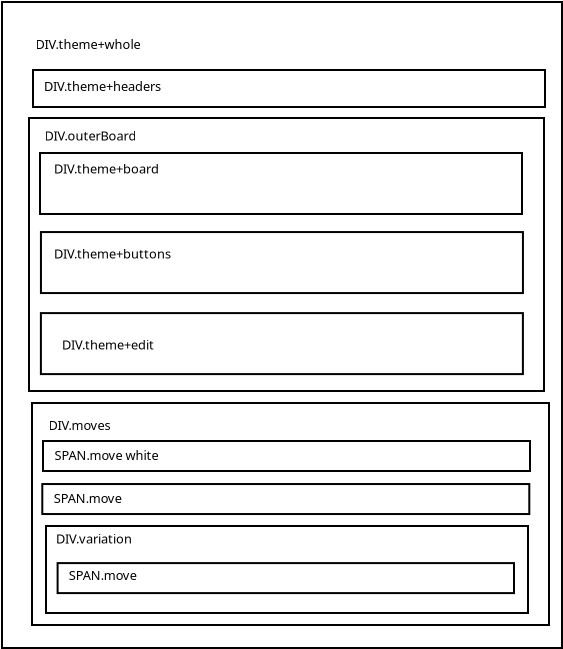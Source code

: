 <?xml version="1.0" encoding="UTF-8"?>
<dia:diagram xmlns:dia="http://www.lysator.liu.se/~alla/dia/">
  <dia:layer name="Hintergrund" visible="true" active="true">
    <dia:object type="Standard - Box" version="0" id="O0">
      <dia:attribute name="obj_pos">
        <dia:point val="1.75,1.8"/>
      </dia:attribute>
      <dia:attribute name="obj_bb">
        <dia:rectangle val="1.7,1.75;29.8,34.15"/>
      </dia:attribute>
      <dia:attribute name="elem_corner">
        <dia:point val="1.75,1.8"/>
      </dia:attribute>
      <dia:attribute name="elem_width">
        <dia:real val="28.0"/>
      </dia:attribute>
      <dia:attribute name="elem_height">
        <dia:real val="32.3"/>
      </dia:attribute>
      <dia:attribute name="border_width">
        <dia:real val="0.1"/>
      </dia:attribute>
      <dia:attribute name="show_background">
        <dia:boolean val="true"/>
      </dia:attribute>
    </dia:object>
    <dia:object type="Standard - Text" version="1" id="O1">
      <dia:attribute name="obj_pos">
        <dia:point val="3.425,4.15"/>
      </dia:attribute>
      <dia:attribute name="obj_bb">
        <dia:rectangle val="3.425,3.555;9.245,4.3"/>
      </dia:attribute>
      <dia:attribute name="text">
        <dia:composite type="text">
          <dia:attribute name="string">
            <dia:string>#DIV.theme+whole#</dia:string>
          </dia:attribute>
          <dia:attribute name="font">
            <dia:font family="sans" style="0" name="Helvetica"/>
          </dia:attribute>
          <dia:attribute name="height">
            <dia:real val="0.8"/>
          </dia:attribute>
          <dia:attribute name="pos">
            <dia:point val="3.425,4.15"/>
          </dia:attribute>
          <dia:attribute name="color">
            <dia:color val="#000000"/>
          </dia:attribute>
          <dia:attribute name="alignment">
            <dia:enum val="0"/>
          </dia:attribute>
        </dia:composite>
      </dia:attribute>
      <dia:attribute name="valign">
        <dia:enum val="3"/>
      </dia:attribute>
    </dia:object>
    <dia:object type="Standard - Box" version="0" id="O2">
      <dia:attribute name="obj_pos">
        <dia:point val="3.3,5.2"/>
      </dia:attribute>
      <dia:attribute name="obj_bb">
        <dia:rectangle val="3.25,5.15;28.95,7.1"/>
      </dia:attribute>
      <dia:attribute name="elem_corner">
        <dia:point val="3.3,5.2"/>
      </dia:attribute>
      <dia:attribute name="elem_width">
        <dia:real val="25.6"/>
      </dia:attribute>
      <dia:attribute name="elem_height">
        <dia:real val="1.85"/>
      </dia:attribute>
      <dia:attribute name="show_background">
        <dia:boolean val="true"/>
      </dia:attribute>
    </dia:object>
    <dia:object type="Standard - Text" version="1" id="O3">
      <dia:attribute name="obj_pos">
        <dia:point val="3.85,6.25"/>
      </dia:attribute>
      <dia:attribute name="obj_bb">
        <dia:rectangle val="3.85,5.655;10.367,6.4"/>
      </dia:attribute>
      <dia:attribute name="text">
        <dia:composite type="text">
          <dia:attribute name="string">
            <dia:string>#DIV.theme+headers#</dia:string>
          </dia:attribute>
          <dia:attribute name="font">
            <dia:font family="sans" style="0" name="Helvetica"/>
          </dia:attribute>
          <dia:attribute name="height">
            <dia:real val="0.8"/>
          </dia:attribute>
          <dia:attribute name="pos">
            <dia:point val="3.85,6.25"/>
          </dia:attribute>
          <dia:attribute name="color">
            <dia:color val="#000000"/>
          </dia:attribute>
          <dia:attribute name="alignment">
            <dia:enum val="0"/>
          </dia:attribute>
        </dia:composite>
      </dia:attribute>
      <dia:attribute name="valign">
        <dia:enum val="3"/>
      </dia:attribute>
    </dia:object>
    <dia:object type="Standard - Box" version="0" id="O4">
      <dia:attribute name="obj_pos">
        <dia:point val="3.1,7.6"/>
      </dia:attribute>
      <dia:attribute name="obj_bb">
        <dia:rectangle val="3.05,7.55;28.9,21.3"/>
      </dia:attribute>
      <dia:attribute name="elem_corner">
        <dia:point val="3.1,7.6"/>
      </dia:attribute>
      <dia:attribute name="elem_width">
        <dia:real val="25.75"/>
      </dia:attribute>
      <dia:attribute name="elem_height">
        <dia:real val="13.65"/>
      </dia:attribute>
      <dia:attribute name="show_background">
        <dia:boolean val="true"/>
      </dia:attribute>
    </dia:object>
    <dia:object type="Standard - Text" version="1" id="O5">
      <dia:attribute name="obj_pos">
        <dia:point val="3.875,8.725"/>
      </dia:attribute>
      <dia:attribute name="obj_bb">
        <dia:rectangle val="3.875,8.13;8.797,8.875"/>
      </dia:attribute>
      <dia:attribute name="text">
        <dia:composite type="text">
          <dia:attribute name="string">
            <dia:string>#DIV.outerBoard#</dia:string>
          </dia:attribute>
          <dia:attribute name="font">
            <dia:font family="sans" style="0" name="Helvetica"/>
          </dia:attribute>
          <dia:attribute name="height">
            <dia:real val="0.8"/>
          </dia:attribute>
          <dia:attribute name="pos">
            <dia:point val="3.875,8.725"/>
          </dia:attribute>
          <dia:attribute name="color">
            <dia:color val="#000000"/>
          </dia:attribute>
          <dia:attribute name="alignment">
            <dia:enum val="0"/>
          </dia:attribute>
        </dia:composite>
      </dia:attribute>
      <dia:attribute name="valign">
        <dia:enum val="3"/>
      </dia:attribute>
    </dia:object>
    <dia:object type="Standard - Box" version="0" id="O6">
      <dia:attribute name="obj_pos">
        <dia:point val="3.65,9.35"/>
      </dia:attribute>
      <dia:attribute name="obj_bb">
        <dia:rectangle val="3.6,9.3;27.8,12.45"/>
      </dia:attribute>
      <dia:attribute name="elem_corner">
        <dia:point val="3.65,9.35"/>
      </dia:attribute>
      <dia:attribute name="elem_width">
        <dia:real val="24.1"/>
      </dia:attribute>
      <dia:attribute name="elem_height">
        <dia:real val="3.05"/>
      </dia:attribute>
      <dia:attribute name="show_background">
        <dia:boolean val="true"/>
      </dia:attribute>
    </dia:object>
    <dia:object type="Standard - Text" version="1" id="O7">
      <dia:attribute name="obj_pos">
        <dia:point val="4.35,10.375"/>
      </dia:attribute>
      <dia:attribute name="obj_bb">
        <dia:rectangle val="4.35,9.78;10.14,10.525"/>
      </dia:attribute>
      <dia:attribute name="text">
        <dia:composite type="text">
          <dia:attribute name="string">
            <dia:string>#DIV.theme+board#</dia:string>
          </dia:attribute>
          <dia:attribute name="font">
            <dia:font family="sans" style="0" name="Helvetica"/>
          </dia:attribute>
          <dia:attribute name="height">
            <dia:real val="0.8"/>
          </dia:attribute>
          <dia:attribute name="pos">
            <dia:point val="4.35,10.375"/>
          </dia:attribute>
          <dia:attribute name="color">
            <dia:color val="#000000"/>
          </dia:attribute>
          <dia:attribute name="alignment">
            <dia:enum val="0"/>
          </dia:attribute>
        </dia:composite>
      </dia:attribute>
      <dia:attribute name="valign">
        <dia:enum val="3"/>
      </dia:attribute>
    </dia:object>
    <dia:object type="Standard - Box" version="0" id="O8">
      <dia:attribute name="obj_pos">
        <dia:point val="3.697,13.303"/>
      </dia:attribute>
      <dia:attribute name="obj_bb">
        <dia:rectangle val="3.647,13.252;27.848,16.402"/>
      </dia:attribute>
      <dia:attribute name="elem_corner">
        <dia:point val="3.697,13.303"/>
      </dia:attribute>
      <dia:attribute name="elem_width">
        <dia:real val="24.1"/>
      </dia:attribute>
      <dia:attribute name="elem_height">
        <dia:real val="3.05"/>
      </dia:attribute>
      <dia:attribute name="show_background">
        <dia:boolean val="true"/>
      </dia:attribute>
    </dia:object>
    <dia:object type="Standard - Text" version="1" id="O9">
      <dia:attribute name="obj_pos">
        <dia:point val="4.348,14.627"/>
      </dia:attribute>
      <dia:attribute name="obj_bb">
        <dia:rectangle val="4.348,14.014;10.736,14.815"/>
      </dia:attribute>
      <dia:attribute name="text">
        <dia:composite type="text">
          <dia:attribute name="string">
            <dia:string>#DIV.theme+buttons#</dia:string>
          </dia:attribute>
          <dia:attribute name="font">
            <dia:font family="sans" style="0" name="Helvetica"/>
          </dia:attribute>
          <dia:attribute name="height">
            <dia:real val="0.8"/>
          </dia:attribute>
          <dia:attribute name="pos">
            <dia:point val="4.348,14.627"/>
          </dia:attribute>
          <dia:attribute name="color">
            <dia:color val="#000000"/>
          </dia:attribute>
          <dia:attribute name="alignment">
            <dia:enum val="0"/>
          </dia:attribute>
        </dia:composite>
      </dia:attribute>
      <dia:attribute name="valign">
        <dia:enum val="3"/>
      </dia:attribute>
    </dia:object>
    <dia:object type="Standard - Box" version="0" id="O10">
      <dia:attribute name="obj_pos">
        <dia:point val="3.695,17.355"/>
      </dia:attribute>
      <dia:attribute name="obj_bb">
        <dia:rectangle val="3.645,17.305;27.845,20.455"/>
      </dia:attribute>
      <dia:attribute name="elem_corner">
        <dia:point val="3.695,17.355"/>
      </dia:attribute>
      <dia:attribute name="elem_width">
        <dia:real val="24.1"/>
      </dia:attribute>
      <dia:attribute name="elem_height">
        <dia:real val="3.05"/>
      </dia:attribute>
      <dia:attribute name="show_background">
        <dia:boolean val="true"/>
      </dia:attribute>
    </dia:object>
    <dia:object type="Standard - Text" version="1" id="O11">
      <dia:attribute name="obj_pos">
        <dia:point val="4.745,19.18"/>
      </dia:attribute>
      <dia:attribute name="obj_bb">
        <dia:rectangle val="4.745,18.566;9.921,19.367"/>
      </dia:attribute>
      <dia:attribute name="text">
        <dia:composite type="text">
          <dia:attribute name="string">
            <dia:string>#DIV.theme+edit#</dia:string>
          </dia:attribute>
          <dia:attribute name="font">
            <dia:font family="sans" style="0" name="Helvetica"/>
          </dia:attribute>
          <dia:attribute name="height">
            <dia:real val="0.8"/>
          </dia:attribute>
          <dia:attribute name="pos">
            <dia:point val="4.745,19.18"/>
          </dia:attribute>
          <dia:attribute name="color">
            <dia:color val="#000000"/>
          </dia:attribute>
          <dia:attribute name="alignment">
            <dia:enum val="0"/>
          </dia:attribute>
        </dia:composite>
      </dia:attribute>
      <dia:attribute name="valign">
        <dia:enum val="3"/>
      </dia:attribute>
    </dia:object>
    <dia:object type="Standard - Box" version="0" id="O12">
      <dia:attribute name="obj_pos">
        <dia:point val="3.25,21.85"/>
      </dia:attribute>
      <dia:attribute name="obj_bb">
        <dia:rectangle val="3.2,21.8;29.15,33"/>
      </dia:attribute>
      <dia:attribute name="elem_corner">
        <dia:point val="3.25,21.85"/>
      </dia:attribute>
      <dia:attribute name="elem_width">
        <dia:real val="25.85"/>
      </dia:attribute>
      <dia:attribute name="elem_height">
        <dia:real val="11.1"/>
      </dia:attribute>
      <dia:attribute name="border_width">
        <dia:real val="0.1"/>
      </dia:attribute>
      <dia:attribute name="show_background">
        <dia:boolean val="true"/>
      </dia:attribute>
    </dia:object>
    <dia:object type="Standard - Text" version="1" id="O13">
      <dia:attribute name="obj_pos">
        <dia:point val="4.3,23.4"/>
      </dia:attribute>
      <dia:attribute name="obj_bb">
        <dia:rectangle val="4.3,22.805;4.3,23.55"/>
      </dia:attribute>
      <dia:attribute name="text">
        <dia:composite type="text">
          <dia:attribute name="string">
            <dia:string>##</dia:string>
          </dia:attribute>
          <dia:attribute name="font">
            <dia:font family="sans" style="0" name="Helvetica"/>
          </dia:attribute>
          <dia:attribute name="height">
            <dia:real val="0.8"/>
          </dia:attribute>
          <dia:attribute name="pos">
            <dia:point val="4.3,23.4"/>
          </dia:attribute>
          <dia:attribute name="color">
            <dia:color val="#000000"/>
          </dia:attribute>
          <dia:attribute name="alignment">
            <dia:enum val="0"/>
          </dia:attribute>
        </dia:composite>
      </dia:attribute>
      <dia:attribute name="valign">
        <dia:enum val="3"/>
      </dia:attribute>
    </dia:object>
    <dia:object type="Standard - Text" version="1" id="O14">
      <dia:attribute name="obj_pos">
        <dia:point val="4.075,23.2"/>
      </dia:attribute>
      <dia:attribute name="obj_bb">
        <dia:rectangle val="4.075,22.605;7.52,23.35"/>
      </dia:attribute>
      <dia:attribute name="text">
        <dia:composite type="text">
          <dia:attribute name="string">
            <dia:string>#DIV.moves#</dia:string>
          </dia:attribute>
          <dia:attribute name="font">
            <dia:font family="sans" style="0" name="Helvetica"/>
          </dia:attribute>
          <dia:attribute name="height">
            <dia:real val="0.8"/>
          </dia:attribute>
          <dia:attribute name="pos">
            <dia:point val="4.075,23.2"/>
          </dia:attribute>
          <dia:attribute name="color">
            <dia:color val="#000000"/>
          </dia:attribute>
          <dia:attribute name="alignment">
            <dia:enum val="0"/>
          </dia:attribute>
        </dia:composite>
      </dia:attribute>
      <dia:attribute name="valign">
        <dia:enum val="3"/>
      </dia:attribute>
    </dia:object>
    <dia:object type="Standard - Box" version="0" id="O15">
      <dia:attribute name="obj_pos">
        <dia:point val="3.8,23.75"/>
      </dia:attribute>
      <dia:attribute name="obj_bb">
        <dia:rectangle val="3.75,23.7;28.2,25.3"/>
      </dia:attribute>
      <dia:attribute name="elem_corner">
        <dia:point val="3.8,23.75"/>
      </dia:attribute>
      <dia:attribute name="elem_width">
        <dia:real val="24.35"/>
      </dia:attribute>
      <dia:attribute name="elem_height">
        <dia:real val="1.5"/>
      </dia:attribute>
      <dia:attribute name="show_background">
        <dia:boolean val="true"/>
      </dia:attribute>
    </dia:object>
    <dia:object type="Standard - Text" version="1" id="O16">
      <dia:attribute name="obj_pos">
        <dia:point val="4.375,24.7"/>
      </dia:attribute>
      <dia:attribute name="obj_bb">
        <dia:rectangle val="4.375,24.105;10.03,24.85"/>
      </dia:attribute>
      <dia:attribute name="text">
        <dia:composite type="text">
          <dia:attribute name="string">
            <dia:string>#SPAN.move white#</dia:string>
          </dia:attribute>
          <dia:attribute name="font">
            <dia:font family="sans" style="0" name="Helvetica"/>
          </dia:attribute>
          <dia:attribute name="height">
            <dia:real val="0.8"/>
          </dia:attribute>
          <dia:attribute name="pos">
            <dia:point val="4.375,24.7"/>
          </dia:attribute>
          <dia:attribute name="color">
            <dia:color val="#000000"/>
          </dia:attribute>
          <dia:attribute name="alignment">
            <dia:enum val="0"/>
          </dia:attribute>
        </dia:composite>
      </dia:attribute>
      <dia:attribute name="valign">
        <dia:enum val="3"/>
      </dia:attribute>
    </dia:object>
    <dia:object type="Standard - Box" version="0" id="O17">
      <dia:attribute name="obj_pos">
        <dia:point val="3.765,25.902"/>
      </dia:attribute>
      <dia:attribute name="obj_bb">
        <dia:rectangle val="3.715,25.852;28.165,27.453"/>
      </dia:attribute>
      <dia:attribute name="elem_corner">
        <dia:point val="3.765,25.902"/>
      </dia:attribute>
      <dia:attribute name="elem_width">
        <dia:real val="24.35"/>
      </dia:attribute>
      <dia:attribute name="elem_height">
        <dia:real val="1.5"/>
      </dia:attribute>
      <dia:attribute name="show_background">
        <dia:boolean val="true"/>
      </dia:attribute>
    </dia:object>
    <dia:object type="Standard - Text" version="1" id="O18">
      <dia:attribute name="obj_pos">
        <dia:point val="4.34,26.852"/>
      </dia:attribute>
      <dia:attribute name="obj_bb">
        <dia:rectangle val="4.34,26.239;8.061,27.04"/>
      </dia:attribute>
      <dia:attribute name="text">
        <dia:composite type="text">
          <dia:attribute name="string">
            <dia:string>#SPAN.move#</dia:string>
          </dia:attribute>
          <dia:attribute name="font">
            <dia:font family="sans" style="0" name="Helvetica"/>
          </dia:attribute>
          <dia:attribute name="height">
            <dia:real val="0.8"/>
          </dia:attribute>
          <dia:attribute name="pos">
            <dia:point val="4.34,26.852"/>
          </dia:attribute>
          <dia:attribute name="color">
            <dia:color val="#000000"/>
          </dia:attribute>
          <dia:attribute name="alignment">
            <dia:enum val="0"/>
          </dia:attribute>
        </dia:composite>
      </dia:attribute>
      <dia:attribute name="valign">
        <dia:enum val="3"/>
      </dia:attribute>
    </dia:object>
    <dia:object type="Standard - Box" version="0" id="O19">
      <dia:attribute name="obj_pos">
        <dia:point val="3.95,28"/>
      </dia:attribute>
      <dia:attribute name="obj_bb">
        <dia:rectangle val="3.9,27.95;28.1,32.4"/>
      </dia:attribute>
      <dia:attribute name="elem_corner">
        <dia:point val="3.95,28"/>
      </dia:attribute>
      <dia:attribute name="elem_width">
        <dia:real val="24.1"/>
      </dia:attribute>
      <dia:attribute name="elem_height">
        <dia:real val="4.35"/>
      </dia:attribute>
      <dia:attribute name="show_background">
        <dia:boolean val="true"/>
      </dia:attribute>
    </dia:object>
    <dia:object type="Standard - Text" version="1" id="O20">
      <dia:attribute name="obj_pos">
        <dia:point val="4.45,28.875"/>
      </dia:attribute>
      <dia:attribute name="obj_bb">
        <dia:rectangle val="4.45,28.28;8.602,29.025"/>
      </dia:attribute>
      <dia:attribute name="text">
        <dia:composite type="text">
          <dia:attribute name="string">
            <dia:string>#DIV.variation#</dia:string>
          </dia:attribute>
          <dia:attribute name="font">
            <dia:font family="sans" style="0" name="Helvetica"/>
          </dia:attribute>
          <dia:attribute name="height">
            <dia:real val="0.8"/>
          </dia:attribute>
          <dia:attribute name="pos">
            <dia:point val="4.45,28.875"/>
          </dia:attribute>
          <dia:attribute name="color">
            <dia:color val="#000000"/>
          </dia:attribute>
          <dia:attribute name="alignment">
            <dia:enum val="0"/>
          </dia:attribute>
        </dia:composite>
      </dia:attribute>
      <dia:attribute name="valign">
        <dia:enum val="3"/>
      </dia:attribute>
    </dia:object>
    <dia:object type="Standard - Box" version="0" id="O21">
      <dia:attribute name="obj_pos">
        <dia:point val="4.53,29.855"/>
      </dia:attribute>
      <dia:attribute name="obj_bb">
        <dia:rectangle val="4.48,29.805;27.4,31.405"/>
      </dia:attribute>
      <dia:attribute name="elem_corner">
        <dia:point val="4.53,29.855"/>
      </dia:attribute>
      <dia:attribute name="elem_width">
        <dia:real val="22.82"/>
      </dia:attribute>
      <dia:attribute name="elem_height">
        <dia:real val="1.5"/>
      </dia:attribute>
      <dia:attribute name="show_background">
        <dia:boolean val="true"/>
      </dia:attribute>
    </dia:object>
    <dia:object type="Standard - Text" version="1" id="O22">
      <dia:attribute name="obj_pos">
        <dia:point val="5.09,30.705"/>
      </dia:attribute>
      <dia:attribute name="obj_bb">
        <dia:rectangle val="5.09,30.11;8.793,30.855"/>
      </dia:attribute>
      <dia:attribute name="text">
        <dia:composite type="text">
          <dia:attribute name="string">
            <dia:string>#SPAN.move#</dia:string>
          </dia:attribute>
          <dia:attribute name="font">
            <dia:font family="sans" style="0" name="Helvetica"/>
          </dia:attribute>
          <dia:attribute name="height">
            <dia:real val="0.8"/>
          </dia:attribute>
          <dia:attribute name="pos">
            <dia:point val="5.09,30.705"/>
          </dia:attribute>
          <dia:attribute name="color">
            <dia:color val="#000000"/>
          </dia:attribute>
          <dia:attribute name="alignment">
            <dia:enum val="0"/>
          </dia:attribute>
        </dia:composite>
      </dia:attribute>
      <dia:attribute name="valign">
        <dia:enum val="3"/>
      </dia:attribute>
    </dia:object>
  </dia:layer>
</dia:diagram>
